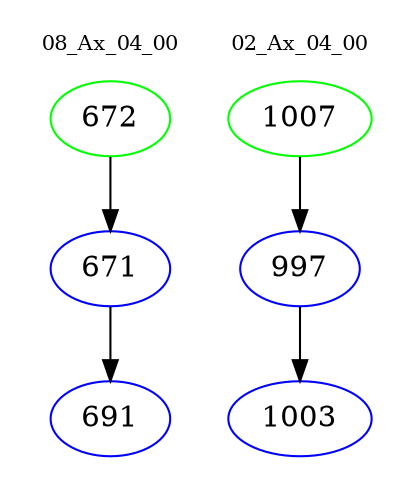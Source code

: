 digraph{
subgraph cluster_0 {
color = white
label = "08_Ax_04_00";
fontsize=10;
T0_672 [label="672", color="green"]
T0_672 -> T0_671 [color="black"]
T0_671 [label="671", color="blue"]
T0_671 -> T0_691 [color="black"]
T0_691 [label="691", color="blue"]
}
subgraph cluster_1 {
color = white
label = "02_Ax_04_00";
fontsize=10;
T1_1007 [label="1007", color="green"]
T1_1007 -> T1_997 [color="black"]
T1_997 [label="997", color="blue"]
T1_997 -> T1_1003 [color="black"]
T1_1003 [label="1003", color="blue"]
}
}
